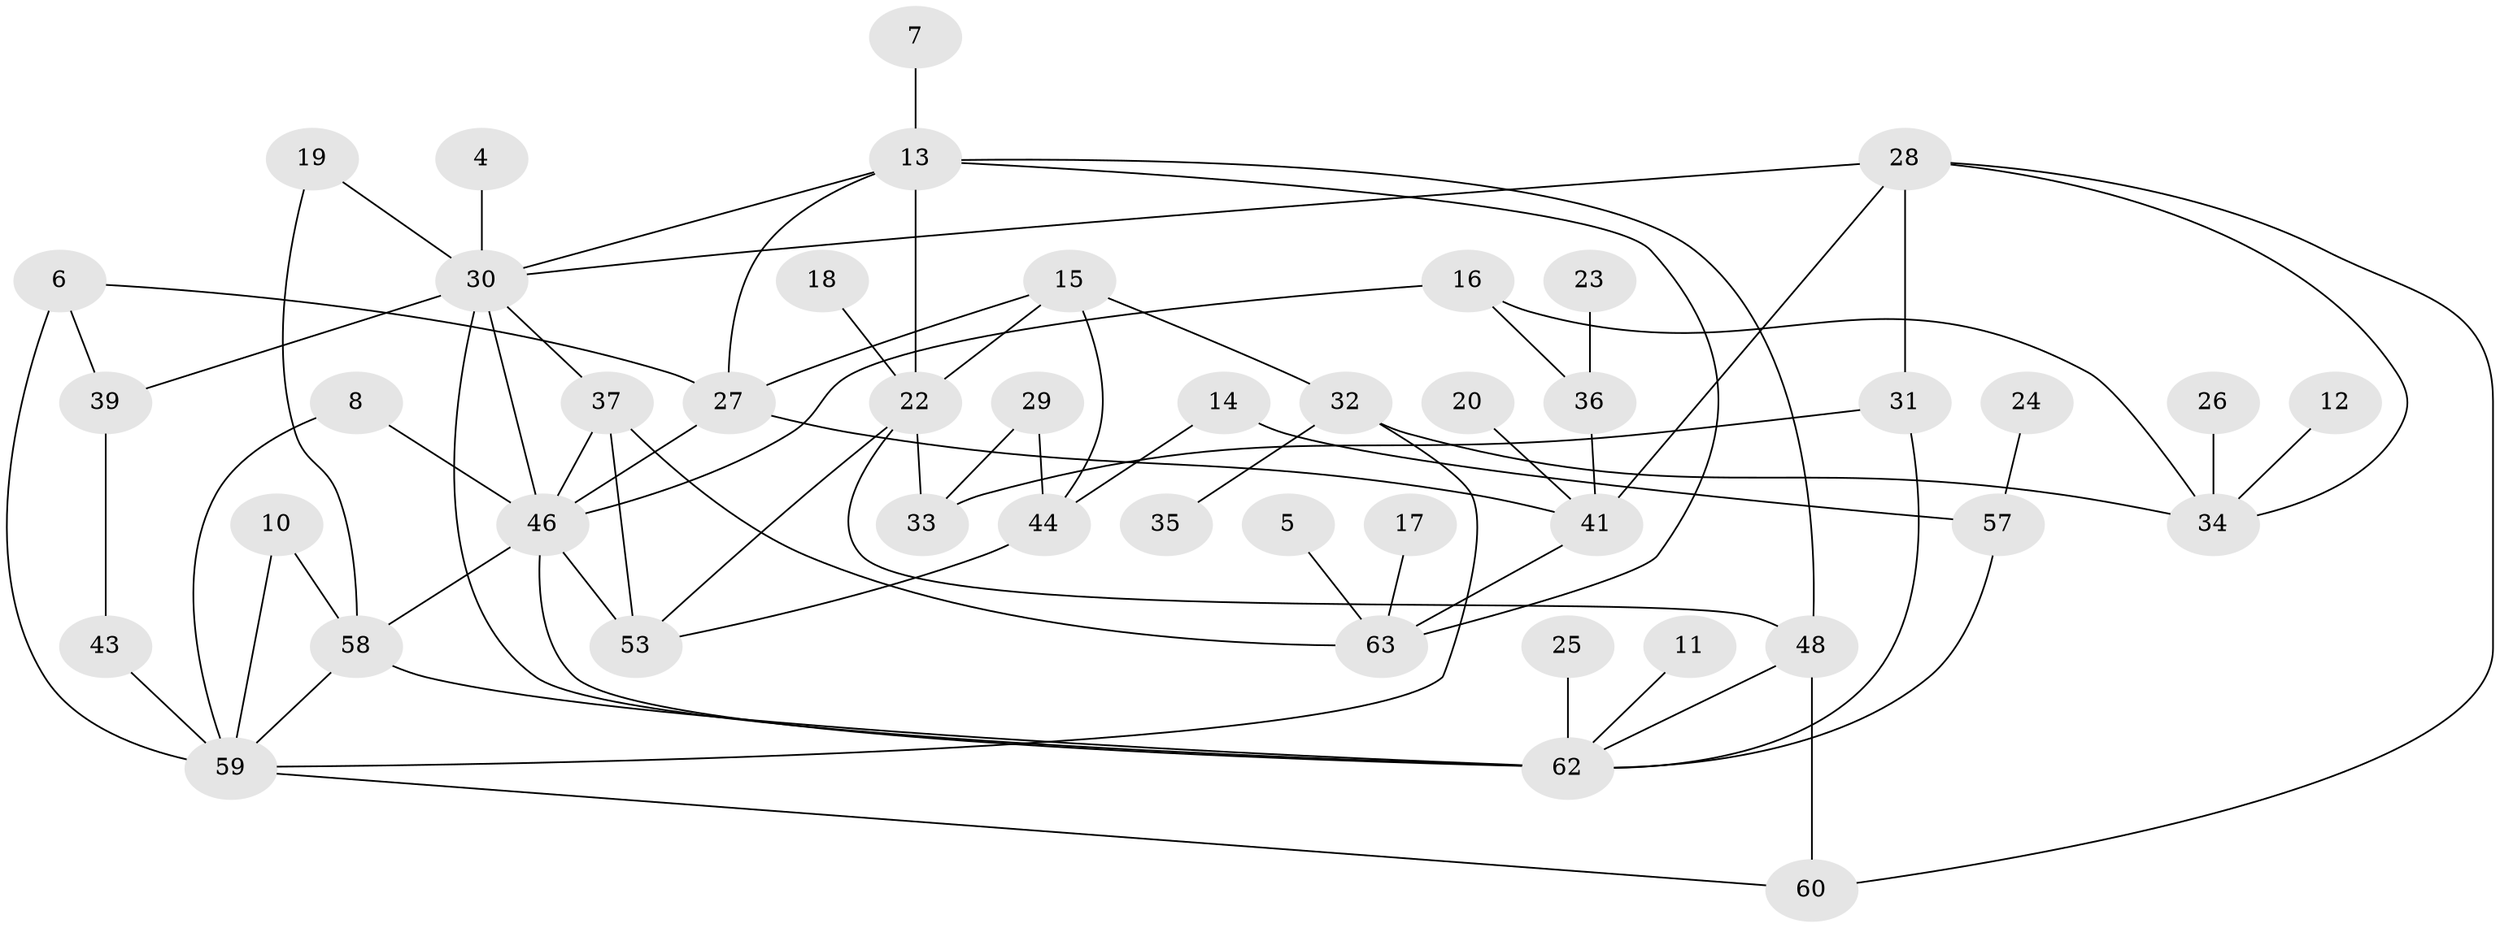 // original degree distribution, {4: 0.144, 2: 0.192, 1: 0.248, 0: 0.128, 3: 0.192, 6: 0.04, 5: 0.048, 7: 0.008}
// Generated by graph-tools (version 1.1) at 2025/25/03/09/25 03:25:18]
// undirected, 45 vertices, 73 edges
graph export_dot {
graph [start="1"]
  node [color=gray90,style=filled];
  4;
  5;
  6;
  7;
  8;
  10;
  11;
  12;
  13;
  14;
  15;
  16;
  17;
  18;
  19;
  20;
  22;
  23;
  24;
  25;
  26;
  27;
  28;
  29;
  30;
  31;
  32;
  33;
  34;
  35;
  36;
  37;
  39;
  41;
  43;
  44;
  46;
  48;
  53;
  57;
  58;
  59;
  60;
  62;
  63;
  4 -- 30 [weight=1.0];
  5 -- 63 [weight=1.0];
  6 -- 27 [weight=1.0];
  6 -- 39 [weight=1.0];
  6 -- 59 [weight=2.0];
  7 -- 13 [weight=1.0];
  8 -- 46 [weight=1.0];
  8 -- 59 [weight=1.0];
  10 -- 58 [weight=1.0];
  10 -- 59 [weight=1.0];
  11 -- 62 [weight=1.0];
  12 -- 34 [weight=1.0];
  13 -- 22 [weight=3.0];
  13 -- 27 [weight=1.0];
  13 -- 30 [weight=1.0];
  13 -- 48 [weight=1.0];
  13 -- 63 [weight=2.0];
  14 -- 44 [weight=1.0];
  14 -- 57 [weight=2.0];
  15 -- 22 [weight=1.0];
  15 -- 27 [weight=1.0];
  15 -- 32 [weight=1.0];
  15 -- 44 [weight=1.0];
  16 -- 34 [weight=1.0];
  16 -- 36 [weight=1.0];
  16 -- 46 [weight=1.0];
  17 -- 63 [weight=1.0];
  18 -- 22 [weight=1.0];
  19 -- 30 [weight=1.0];
  19 -- 58 [weight=1.0];
  20 -- 41 [weight=1.0];
  22 -- 33 [weight=1.0];
  22 -- 48 [weight=1.0];
  22 -- 53 [weight=1.0];
  23 -- 36 [weight=1.0];
  24 -- 57 [weight=1.0];
  25 -- 62 [weight=1.0];
  26 -- 34 [weight=1.0];
  27 -- 41 [weight=1.0];
  27 -- 46 [weight=1.0];
  28 -- 30 [weight=1.0];
  28 -- 31 [weight=1.0];
  28 -- 34 [weight=1.0];
  28 -- 41 [weight=1.0];
  28 -- 60 [weight=1.0];
  29 -- 33 [weight=2.0];
  29 -- 44 [weight=2.0];
  30 -- 37 [weight=1.0];
  30 -- 39 [weight=1.0];
  30 -- 46 [weight=1.0];
  30 -- 62 [weight=2.0];
  31 -- 33 [weight=1.0];
  31 -- 62 [weight=1.0];
  32 -- 34 [weight=1.0];
  32 -- 35 [weight=1.0];
  32 -- 59 [weight=1.0];
  36 -- 41 [weight=1.0];
  37 -- 46 [weight=1.0];
  37 -- 53 [weight=1.0];
  37 -- 63 [weight=1.0];
  39 -- 43 [weight=1.0];
  41 -- 63 [weight=1.0];
  43 -- 59 [weight=1.0];
  44 -- 53 [weight=1.0];
  46 -- 53 [weight=2.0];
  46 -- 58 [weight=1.0];
  46 -- 62 [weight=1.0];
  48 -- 60 [weight=1.0];
  48 -- 62 [weight=1.0];
  57 -- 62 [weight=1.0];
  58 -- 59 [weight=1.0];
  58 -- 62 [weight=1.0];
  59 -- 60 [weight=1.0];
}
